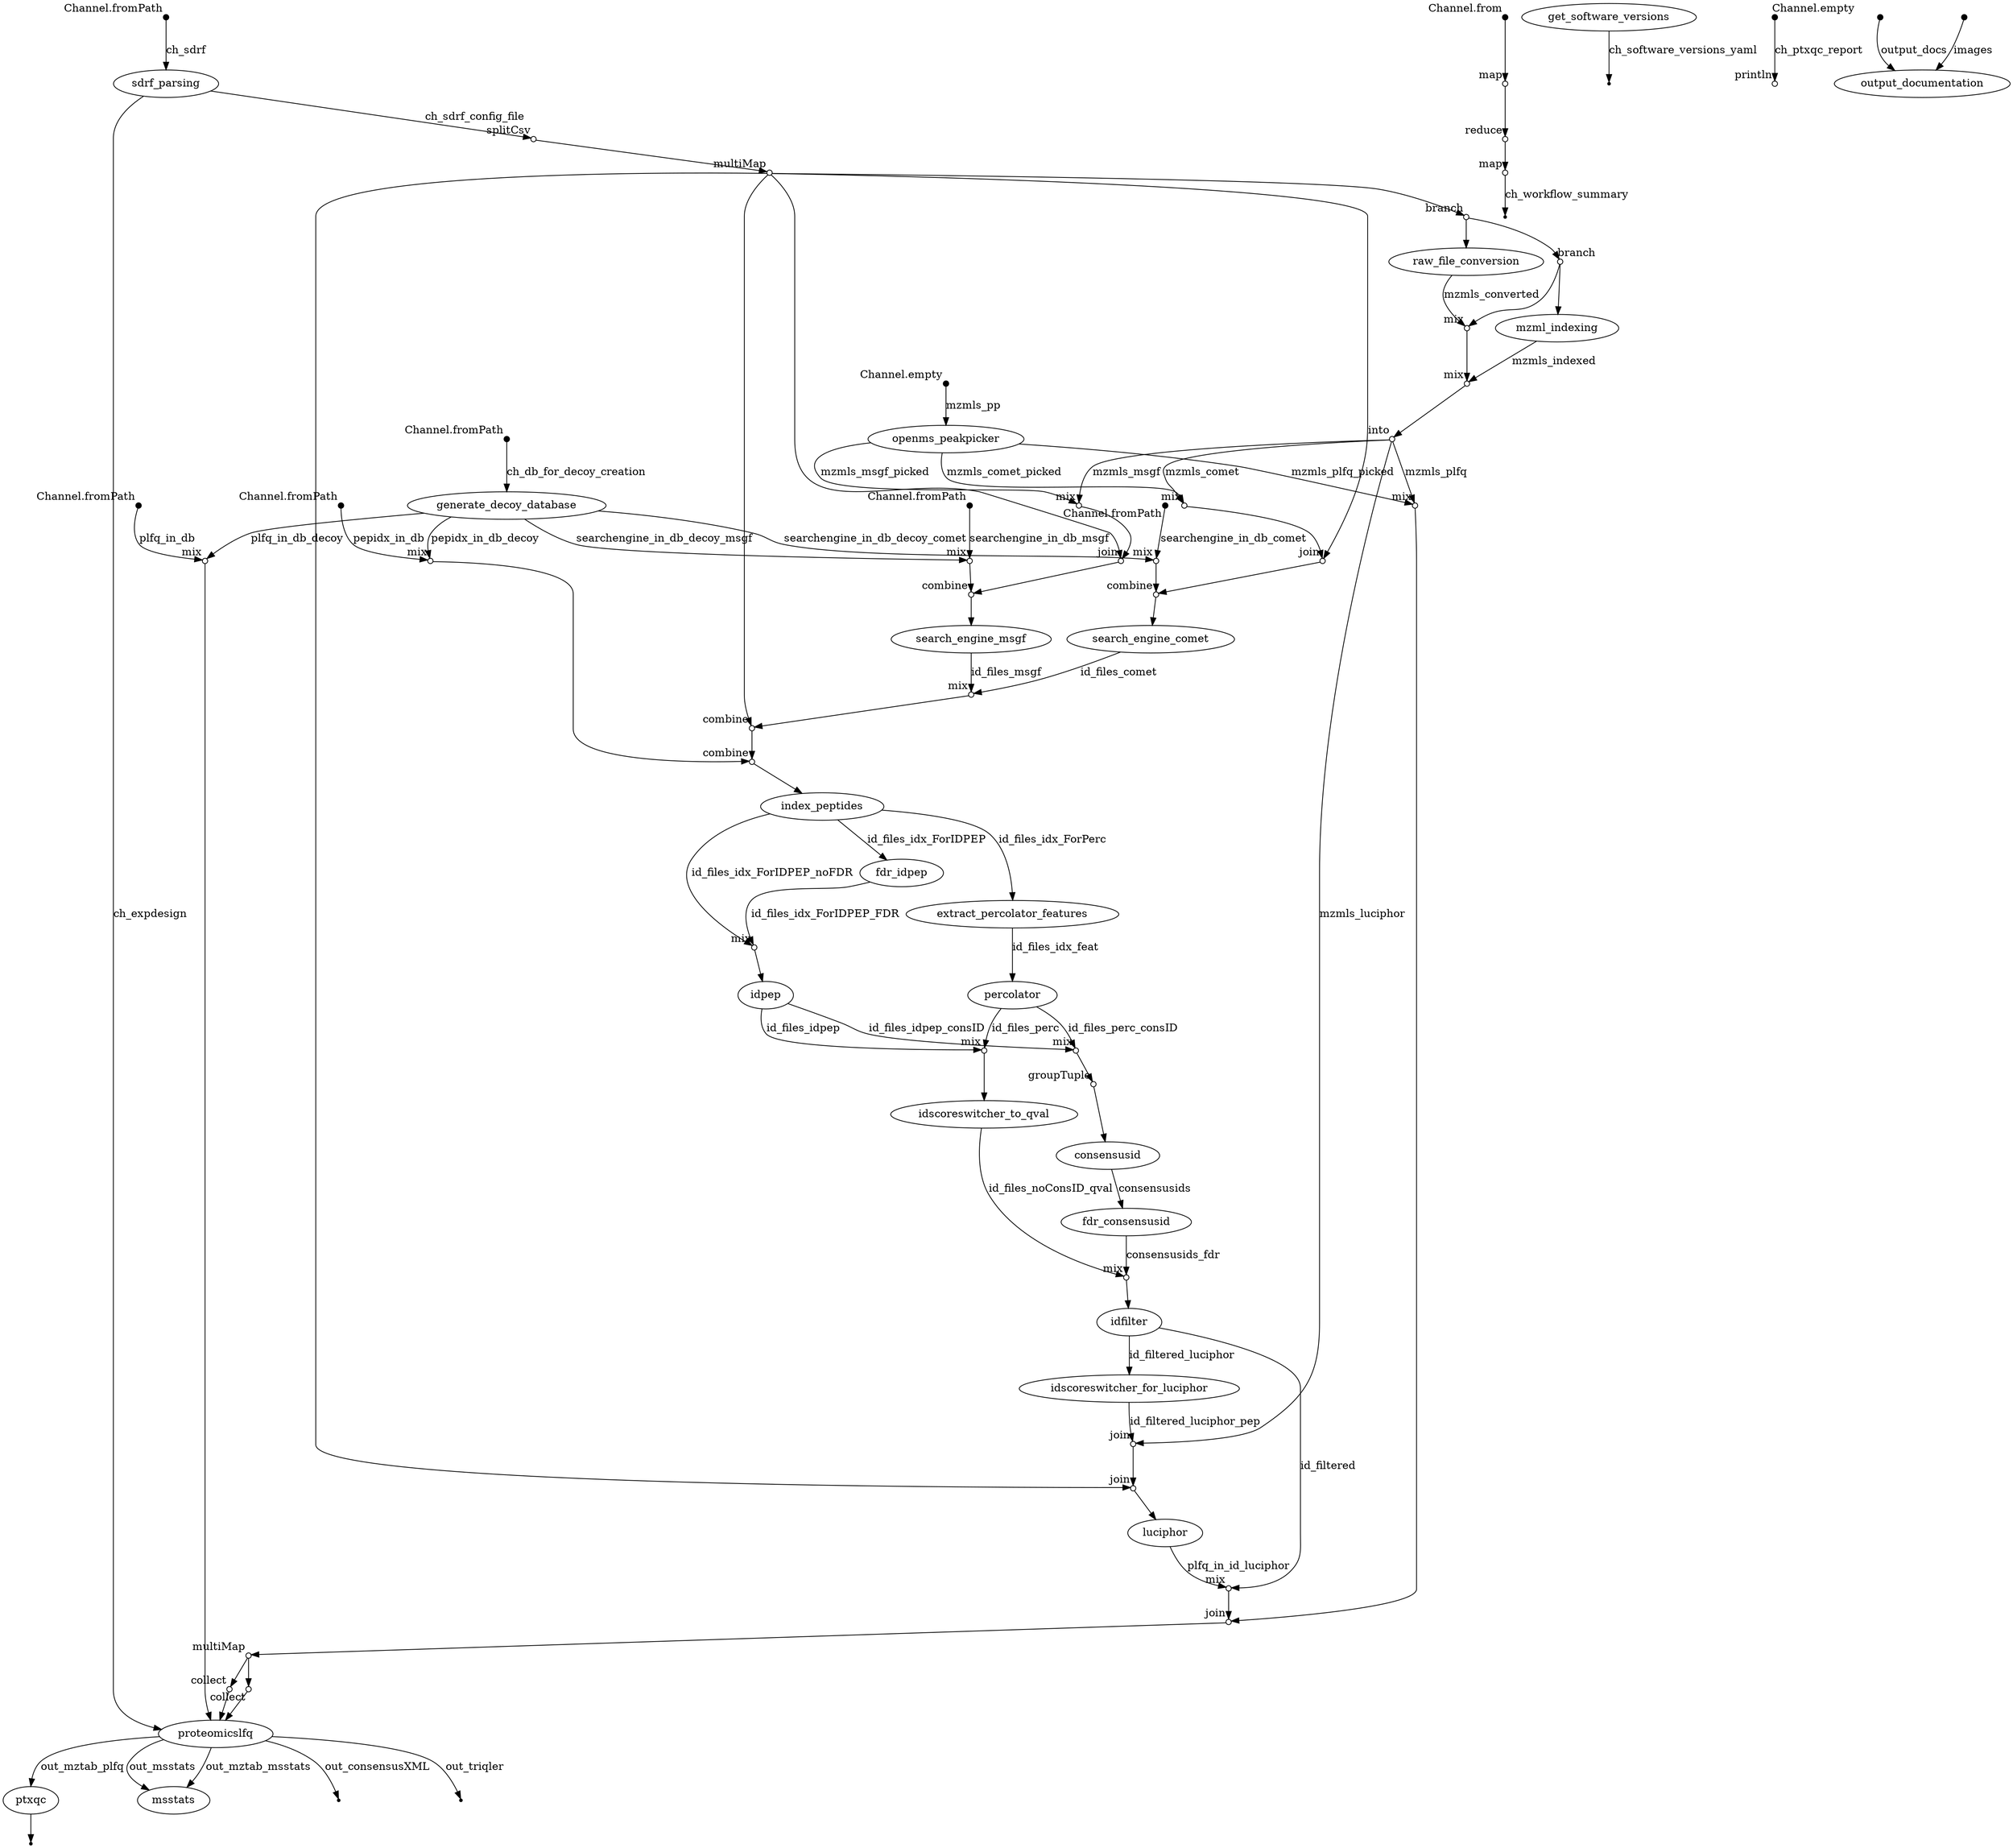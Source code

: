 digraph "pipeline_dag" {
p0 [shape=point,label="",fixedsize=true,width=0.1,xlabel="Channel.fromPath"];
p1 [label="sdrf_parsing"];
p0 -> p1 [label="ch_sdrf"];

p1 [label="sdrf_parsing"];
p65 [label="proteomicslfq"];
p1 -> p65 [label="ch_expdesign"];

p1 [label="sdrf_parsing"];
p2 [shape=circle,label="",fixedsize=true,width=0.1,xlabel="splitCsv"];
p1 -> p2 [label="ch_sdrf_config_file"];

p2 [shape=circle,label="",fixedsize=true,width=0.1,xlabel="splitCsv"];
p3 [shape=circle,label="",fixedsize=true,width=0.1,xlabel="multiMap"];
p2 -> p3;

p3 [shape=circle,label="",fixedsize=true,width=0.1,xlabel="multiMap"];
p37 [shape=circle,label="",fixedsize=true,width=0.1,xlabel="combine"];
p3 -> p37;

p3 [shape=circle,label="",fixedsize=true,width=0.1,xlabel="multiMap"];
p28 [shape=circle,label="",fixedsize=true,width=0.1,xlabel="join"];
p3 -> p28;

p3 [shape=circle,label="",fixedsize=true,width=0.1,xlabel="multiMap"];
p12 [shape=circle,label="",fixedsize=true,width=0.1,xlabel="branch"];
p3 -> p12;

p3 [shape=circle,label="",fixedsize=true,width=0.1,xlabel="multiMap"];
p33 [shape=circle,label="",fixedsize=true,width=0.1,xlabel="join"];
p3 -> p33;

p3 [shape=circle,label="",fixedsize=true,width=0.1,xlabel="multiMap"];
p56 [shape=circle,label="",fixedsize=true,width=0.1,xlabel="join"];
p3 -> p56;

p4 [shape=point,label="",fixedsize=true,width=0.1,xlabel="Channel.fromPath"];
p24 [label="generate_decoy_database"];
p4 -> p24 [label="ch_db_for_decoy_creation"];

p5 [shape=point,label="",fixedsize=true,width=0.1,xlabel="Channel.from"];
p6 [shape=circle,label="",fixedsize=true,width=0.1,xlabel="map"];
p5 -> p6;

p6 [shape=circle,label="",fixedsize=true,width=0.1,xlabel="map"];
p7 [shape=circle,label="",fixedsize=true,width=0.1,xlabel="reduce"];
p6 -> p7;

p7 [shape=circle,label="",fixedsize=true,width=0.1,xlabel="reduce"];
p8 [shape=circle,label="",fixedsize=true,width=0.1,xlabel="map"];
p7 -> p8;

p8 [shape=circle,label="",fixedsize=true,width=0.1,xlabel="map"];
p9 [shape=point];
p8 -> p9 [label="ch_workflow_summary"];

p10 [label="get_software_versions"];
p11 [shape=point];
p10 -> p11 [label="ch_software_versions_yaml"];

p12 [shape=circle,label="",fixedsize=true,width=0.1,xlabel="branch"];
p14 [label="raw_file_conversion"];
p12 -> p14;

p12 [shape=circle,label="",fixedsize=true,width=0.1,xlabel="branch"];
p13 [shape=circle,label="",fixedsize=true,width=0.1,xlabel="branch"];
p12 -> p13;

p13 [shape=circle,label="",fixedsize=true,width=0.1,xlabel="branch"];
p15 [label="mzml_indexing"];
p13 -> p15;

p13 [shape=circle,label="",fixedsize=true,width=0.1,xlabel="branch"];
p16 [shape=circle,label="",fixedsize=true,width=0.1,xlabel="mix"];
p13 -> p16;

p14 [label="raw_file_conversion"];
p16 [shape=circle,label="",fixedsize=true,width=0.1,xlabel="mix"];
p14 -> p16 [label="mzmls_converted"];

p15 [label="mzml_indexing"];
p17 [shape=circle,label="",fixedsize=true,width=0.1,xlabel="mix"];
p15 -> p17 [label="mzmls_indexed"];

p16 [shape=circle,label="",fixedsize=true,width=0.1,xlabel="mix"];
p17 [shape=circle,label="",fixedsize=true,width=0.1,xlabel="mix"];
p16 -> p17;

p17 [shape=circle,label="",fixedsize=true,width=0.1,xlabel="mix"];
p18 [shape=circle,label="",fixedsize=true,width=0.1,xlabel="into"];
p17 -> p18;

p18 [shape=circle,label="",fixedsize=true,width=0.1,xlabel="into"];
p55 [shape=circle,label="",fixedsize=true,width=0.1,xlabel="join"];
p18 -> p55 [label="mzmls_luciphor"];

p18 [shape=circle,label="",fixedsize=true,width=0.1,xlabel="into"];
p58 [shape=circle,label="",fixedsize=true,width=0.1,xlabel="mix"];
p18 -> p58 [label="mzmls_plfq"];

p18 [shape=circle,label="",fixedsize=true,width=0.1,xlabel="into"];
p27 [shape=circle,label="",fixedsize=true,width=0.1,xlabel="mix"];
p18 -> p27 [label="mzmls_msgf"];

p18 [shape=circle,label="",fixedsize=true,width=0.1,xlabel="into"];
p32 [shape=circle,label="",fixedsize=true,width=0.1,xlabel="mix"];
p18 -> p32 [label="mzmls_comet"];

p19 [shape=point,label="",fixedsize=true,width=0.1,xlabel="Channel.empty"];
p25 [label="openms_peakpicker"];
p19 -> p25 [label="mzmls_pp"];

p20 [shape=point,label="",fixedsize=true,width=0.1,xlabel="Channel.fromPath"];
p26 [shape=circle,label="",fixedsize=true,width=0.1,xlabel="mix"];
p20 -> p26 [label="searchengine_in_db_msgf"];

p21 [shape=point,label="",fixedsize=true,width=0.1,xlabel="Channel.fromPath"];
p31 [shape=circle,label="",fixedsize=true,width=0.1,xlabel="mix"];
p21 -> p31 [label="searchengine_in_db_comet"];

p22 [shape=point,label="",fixedsize=true,width=0.1,xlabel="Channel.fromPath"];
p38 [shape=circle,label="",fixedsize=true,width=0.1,xlabel="mix"];
p22 -> p38 [label="pepidx_in_db"];

p23 [shape=point,label="",fixedsize=true,width=0.1,xlabel="Channel.fromPath"];
p64 [shape=circle,label="",fixedsize=true,width=0.1,xlabel="mix"];
p23 -> p64 [label="plfq_in_db"];

p24 [label="generate_decoy_database"];
p26 [shape=circle,label="",fixedsize=true,width=0.1,xlabel="mix"];
p24 -> p26 [label="searchengine_in_db_decoy_msgf"];

p24 [label="generate_decoy_database"];
p31 [shape=circle,label="",fixedsize=true,width=0.1,xlabel="mix"];
p24 -> p31 [label="searchengine_in_db_decoy_comet"];

p24 [label="generate_decoy_database"];
p38 [shape=circle,label="",fixedsize=true,width=0.1,xlabel="mix"];
p24 -> p38 [label="pepidx_in_db_decoy"];

p24 [label="generate_decoy_database"];
p64 [shape=circle,label="",fixedsize=true,width=0.1,xlabel="mix"];
p24 -> p64 [label="plfq_in_db_decoy"];

p25 [label="openms_peakpicker"];
p32 [shape=circle,label="",fixedsize=true,width=0.1,xlabel="mix"];
p25 -> p32 [label="mzmls_comet_picked"];

p25 [label="openms_peakpicker"];
p27 [shape=circle,label="",fixedsize=true,width=0.1,xlabel="mix"];
p25 -> p27 [label="mzmls_msgf_picked"];

p25 [label="openms_peakpicker"];
p58 [shape=circle,label="",fixedsize=true,width=0.1,xlabel="mix"];
p25 -> p58 [label="mzmls_plfq_picked"];

p26 [shape=circle,label="",fixedsize=true,width=0.1,xlabel="mix"];
p29 [shape=circle,label="",fixedsize=true,width=0.1,xlabel="combine"];
p26 -> p29;

p27 [shape=circle,label="",fixedsize=true,width=0.1,xlabel="mix"];
p28 [shape=circle,label="",fixedsize=true,width=0.1,xlabel="join"];
p27 -> p28;

p28 [shape=circle,label="",fixedsize=true,width=0.1,xlabel="join"];
p29 [shape=circle,label="",fixedsize=true,width=0.1,xlabel="combine"];
p28 -> p29;

p29 [shape=circle,label="",fixedsize=true,width=0.1,xlabel="combine"];
p30 [label="search_engine_msgf"];
p29 -> p30;

p30 [label="search_engine_msgf"];
p36 [shape=circle,label="",fixedsize=true,width=0.1,xlabel="mix"];
p30 -> p36 [label="id_files_msgf"];

p31 [shape=circle,label="",fixedsize=true,width=0.1,xlabel="mix"];
p34 [shape=circle,label="",fixedsize=true,width=0.1,xlabel="combine"];
p31 -> p34;

p32 [shape=circle,label="",fixedsize=true,width=0.1,xlabel="mix"];
p33 [shape=circle,label="",fixedsize=true,width=0.1,xlabel="join"];
p32 -> p33;

p33 [shape=circle,label="",fixedsize=true,width=0.1,xlabel="join"];
p34 [shape=circle,label="",fixedsize=true,width=0.1,xlabel="combine"];
p33 -> p34;

p34 [shape=circle,label="",fixedsize=true,width=0.1,xlabel="combine"];
p35 [label="search_engine_comet"];
p34 -> p35;

p35 [label="search_engine_comet"];
p36 [shape=circle,label="",fixedsize=true,width=0.1,xlabel="mix"];
p35 -> p36 [label="id_files_comet"];

p36 [shape=circle,label="",fixedsize=true,width=0.1,xlabel="mix"];
p37 [shape=circle,label="",fixedsize=true,width=0.1,xlabel="combine"];
p36 -> p37;

p37 [shape=circle,label="",fixedsize=true,width=0.1,xlabel="combine"];
p39 [shape=circle,label="",fixedsize=true,width=0.1,xlabel="combine"];
p37 -> p39;

p38 [shape=circle,label="",fixedsize=true,width=0.1,xlabel="mix"];
p39 [shape=circle,label="",fixedsize=true,width=0.1,xlabel="combine"];
p38 -> p39;

p39 [shape=circle,label="",fixedsize=true,width=0.1,xlabel="combine"];
p40 [label="index_peptides"];
p39 -> p40;

p40 [label="index_peptides"];
p41 [label="extract_percolator_features"];
p40 -> p41 [label="id_files_idx_ForPerc"];

p40 [label="index_peptides"];
p43 [label="fdr_idpep"];
p40 -> p43 [label="id_files_idx_ForIDPEP"];

p40 [label="index_peptides"];
p44 [shape=circle,label="",fixedsize=true,width=0.1,xlabel="mix"];
p40 -> p44 [label="id_files_idx_ForIDPEP_noFDR"];

p41 [label="extract_percolator_features"];
p42 [label="percolator"];
p41 -> p42 [label="id_files_idx_feat"];

p42 [label="percolator"];
p46 [shape=circle,label="",fixedsize=true,width=0.1,xlabel="mix"];
p42 -> p46 [label="id_files_perc"];

p42 [label="percolator"];
p48 [shape=circle,label="",fixedsize=true,width=0.1,xlabel="mix"];
p42 -> p48 [label="id_files_perc_consID"];

p43 [label="fdr_idpep"];
p44 [shape=circle,label="",fixedsize=true,width=0.1,xlabel="mix"];
p43 -> p44 [label="id_files_idx_ForIDPEP_FDR"];

p44 [shape=circle,label="",fixedsize=true,width=0.1,xlabel="mix"];
p45 [label="idpep"];
p44 -> p45;

p45 [label="idpep"];
p46 [shape=circle,label="",fixedsize=true,width=0.1,xlabel="mix"];
p45 -> p46 [label="id_files_idpep"];

p45 [label="idpep"];
p48 [shape=circle,label="",fixedsize=true,width=0.1,xlabel="mix"];
p45 -> p48 [label="id_files_idpep_consID"];

p46 [shape=circle,label="",fixedsize=true,width=0.1,xlabel="mix"];
p47 [label="idscoreswitcher_to_qval"];
p46 -> p47;

p47 [label="idscoreswitcher_to_qval"];
p52 [shape=circle,label="",fixedsize=true,width=0.1,xlabel="mix"];
p47 -> p52 [label="id_files_noConsID_qval"];

p48 [shape=circle,label="",fixedsize=true,width=0.1,xlabel="mix"];
p49 [shape=circle,label="",fixedsize=true,width=0.1,xlabel="groupTuple"];
p48 -> p49;

p49 [shape=circle,label="",fixedsize=true,width=0.1,xlabel="groupTuple"];
p50 [label="consensusid"];
p49 -> p50;

p50 [label="consensusid"];
p51 [label="fdr_consensusid"];
p50 -> p51 [label="consensusids"];

p51 [label="fdr_consensusid"];
p52 [shape=circle,label="",fixedsize=true,width=0.1,xlabel="mix"];
p51 -> p52 [label="consensusids_fdr"];

p52 [shape=circle,label="",fixedsize=true,width=0.1,xlabel="mix"];
p53 [label="idfilter"];
p52 -> p53;

p53 [label="idfilter"];
p59 [shape=circle,label="",fixedsize=true,width=0.1,xlabel="mix"];
p53 -> p59 [label="id_filtered"];

p53 [label="idfilter"];
p54 [label="idscoreswitcher_for_luciphor"];
p53 -> p54 [label="id_filtered_luciphor"];

p54 [label="idscoreswitcher_for_luciphor"];
p55 [shape=circle,label="",fixedsize=true,width=0.1,xlabel="join"];
p54 -> p55 [label="id_filtered_luciphor_pep"];

p55 [shape=circle,label="",fixedsize=true,width=0.1,xlabel="join"];
p56 [shape=circle,label="",fixedsize=true,width=0.1,xlabel="join"];
p55 -> p56;

p56 [shape=circle,label="",fixedsize=true,width=0.1,xlabel="join"];
p57 [label="luciphor"];
p56 -> p57;

p57 [label="luciphor"];
p59 [shape=circle,label="",fixedsize=true,width=0.1,xlabel="mix"];
p57 -> p59 [label="plfq_in_id_luciphor"];

p58 [shape=circle,label="",fixedsize=true,width=0.1,xlabel="mix"];
p60 [shape=circle,label="",fixedsize=true,width=0.1,xlabel="join"];
p58 -> p60;

p59 [shape=circle,label="",fixedsize=true,width=0.1,xlabel="mix"];
p60 [shape=circle,label="",fixedsize=true,width=0.1,xlabel="join"];
p59 -> p60;

p60 [shape=circle,label="",fixedsize=true,width=0.1,xlabel="join"];
p61 [shape=circle,label="",fixedsize=true,width=0.1,xlabel="multiMap"];
p60 -> p61;

p61 [shape=circle,label="",fixedsize=true,width=0.1,xlabel="multiMap"];
p62 [shape=circle,label="",fixedsize=true,width=0.1,xlabel="collect"];
p61 -> p62;

p61 [shape=circle,label="",fixedsize=true,width=0.1,xlabel="multiMap"];
p63 [shape=circle,label="",fixedsize=true,width=0.1,xlabel="collect"];
p61 -> p63;

p62 [shape=circle,label="",fixedsize=true,width=0.1,xlabel="collect"];
p65 [label="proteomicslfq"];
p62 -> p65;

p63 [shape=circle,label="",fixedsize=true,width=0.1,xlabel="collect"];
p65 [label="proteomicslfq"];
p63 -> p65;

p64 [shape=circle,label="",fixedsize=true,width=0.1,xlabel="mix"];
p65 [label="proteomicslfq"];
p64 -> p65;

p65 [label="proteomicslfq"];
p69 [label="ptxqc"];
p65 -> p69 [label="out_mztab_plfq"];

p65 [label="proteomicslfq"];
p68 [label="msstats"];
p65 -> p68 [label="out_mztab_msstats"];

p65 [label="proteomicslfq"];
p67 [shape=point];
p65 -> p67 [label="out_consensusXML"];

p65 [label="proteomicslfq"];
p68 [label="msstats"];
p65 -> p68 [label="out_msstats"];

p65 [label="proteomicslfq"];
p66 [shape=point];
p65 -> p66 [label="out_triqler"];

p69 [label="ptxqc"];
p70 [shape=point];
p69 -> p70;

p71 [shape=point,label="",fixedsize=true,width=0.1,xlabel="Channel.empty"];
p75 [shape=circle,label="",fixedsize=true,width=0.1,xlabel="println"];
p71 -> p75 [label="ch_ptxqc_report"];

p72 [shape=point,label="",fixedsize=true,width=0.1];
p74 [label="output_documentation"];
p72 -> p74 [label="output_docs"];

p73 [shape=point,label="",fixedsize=true,width=0.1];
p74 [label="output_documentation"];
p73 -> p74 [label="images"];

}
